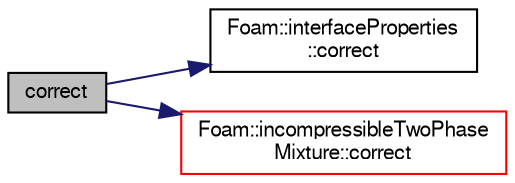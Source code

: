 digraph "correct"
{
  bgcolor="transparent";
  edge [fontname="FreeSans",fontsize="10",labelfontname="FreeSans",labelfontsize="10"];
  node [fontname="FreeSans",fontsize="10",shape=record];
  rankdir="LR";
  Node4 [label="correct",height=0.2,width=0.4,color="black", fillcolor="grey75", style="filled", fontcolor="black"];
  Node4 -> Node5 [color="midnightblue",fontsize="10",style="solid",fontname="FreeSans"];
  Node5 [label="Foam::interfaceProperties\l::correct",height=0.2,width=0.4,color="black",URL="$a30522.html#a3ae44b28050c3aa494c1d8e18cf618c1"];
  Node4 -> Node6 [color="midnightblue",fontsize="10",style="solid",fontname="FreeSans"];
  Node6 [label="Foam::incompressibleTwoPhase\lMixture::correct",height=0.2,width=0.4,color="red",URL="$a30482.html#aa40b482ba81fd8de31bdba348c184074",tooltip="Correct the laminar viscosity. "];
}
